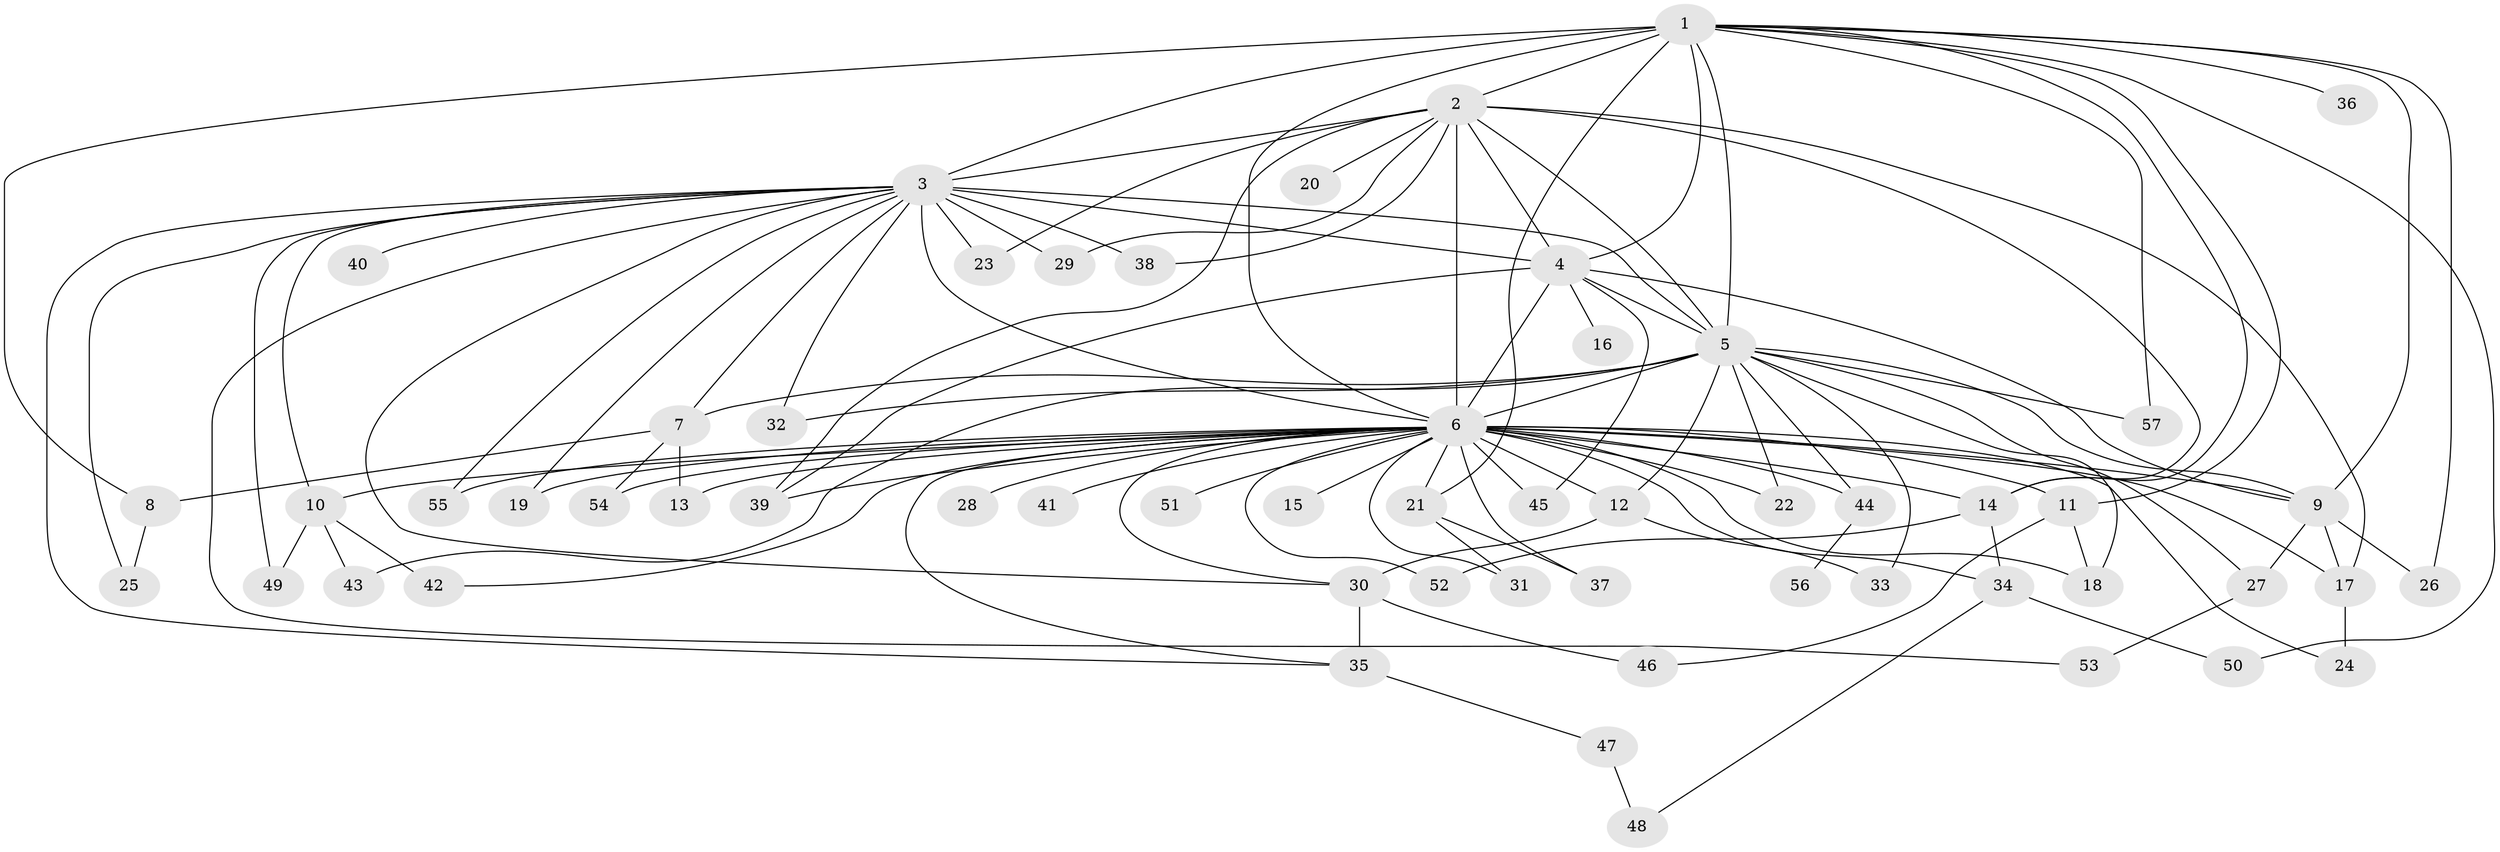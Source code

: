 // original degree distribution, {25: 0.008849557522123894, 22: 0.008849557522123894, 29: 0.008849557522123894, 17: 0.008849557522123894, 19: 0.008849557522123894, 27: 0.008849557522123894, 18: 0.008849557522123894, 10: 0.017699115044247787, 47: 0.008849557522123894, 2: 0.5663716814159292, 5: 0.07964601769911504, 3: 0.1504424778761062, 4: 0.10619469026548672, 6: 0.008849557522123894}
// Generated by graph-tools (version 1.1) at 2025/34/03/09/25 02:34:49]
// undirected, 57 vertices, 115 edges
graph export_dot {
graph [start="1"]
  node [color=gray90,style=filled];
  1;
  2;
  3;
  4;
  5;
  6;
  7;
  8;
  9;
  10;
  11;
  12;
  13;
  14;
  15;
  16;
  17;
  18;
  19;
  20;
  21;
  22;
  23;
  24;
  25;
  26;
  27;
  28;
  29;
  30;
  31;
  32;
  33;
  34;
  35;
  36;
  37;
  38;
  39;
  40;
  41;
  42;
  43;
  44;
  45;
  46;
  47;
  48;
  49;
  50;
  51;
  52;
  53;
  54;
  55;
  56;
  57;
  1 -- 2 [weight=1.0];
  1 -- 3 [weight=1.0];
  1 -- 4 [weight=1.0];
  1 -- 5 [weight=3.0];
  1 -- 6 [weight=7.999999999999999];
  1 -- 8 [weight=1.0];
  1 -- 9 [weight=1.0];
  1 -- 11 [weight=1.0];
  1 -- 14 [weight=1.0];
  1 -- 21 [weight=1.0];
  1 -- 26 [weight=1.0];
  1 -- 36 [weight=1.0];
  1 -- 50 [weight=1.0];
  1 -- 57 [weight=1.0];
  2 -- 3 [weight=1.0];
  2 -- 4 [weight=1.0];
  2 -- 5 [weight=2.0];
  2 -- 6 [weight=8.999999999999998];
  2 -- 14 [weight=1.0];
  2 -- 17 [weight=3.0];
  2 -- 20 [weight=1.0];
  2 -- 23 [weight=1.0];
  2 -- 29 [weight=1.0];
  2 -- 38 [weight=1.0];
  2 -- 39 [weight=1.0];
  3 -- 4 [weight=1.0];
  3 -- 5 [weight=3.0];
  3 -- 6 [weight=7.999999999999999];
  3 -- 7 [weight=1.0];
  3 -- 10 [weight=1.0];
  3 -- 19 [weight=1.0];
  3 -- 23 [weight=1.0];
  3 -- 25 [weight=1.0];
  3 -- 29 [weight=1.0];
  3 -- 30 [weight=1.0];
  3 -- 32 [weight=1.0];
  3 -- 35 [weight=1.0];
  3 -- 38 [weight=1.0];
  3 -- 40 [weight=1.0];
  3 -- 49 [weight=1.0];
  3 -- 53 [weight=1.0];
  3 -- 55 [weight=1.0];
  4 -- 5 [weight=3.0];
  4 -- 6 [weight=5.999999999999999];
  4 -- 9 [weight=1.0];
  4 -- 16 [weight=1.0];
  4 -- 39 [weight=1.0];
  4 -- 45 [weight=1.0];
  5 -- 6 [weight=10.999999999999998];
  5 -- 7 [weight=1.0];
  5 -- 9 [weight=1.0];
  5 -- 12 [weight=1.0];
  5 -- 18 [weight=1.0];
  5 -- 22 [weight=1.0];
  5 -- 27 [weight=1.0];
  5 -- 32 [weight=1.0];
  5 -- 33 [weight=1.0];
  5 -- 43 [weight=1.0];
  5 -- 44 [weight=1.0];
  5 -- 57 [weight=1.0];
  6 -- 9 [weight=1.9999999999999998];
  6 -- 10 [weight=3.9999999999999996];
  6 -- 11 [weight=0.9999999999999999];
  6 -- 12 [weight=0.9999999999999999];
  6 -- 13 [weight=0.9999999999999999];
  6 -- 14 [weight=1.9999999999999998];
  6 -- 15 [weight=1.9999999999999998];
  6 -- 17 [weight=2.9999999999999996];
  6 -- 18 [weight=0.9999999999999999];
  6 -- 19 [weight=0.9999999999999999];
  6 -- 21 [weight=0.9999999999999999];
  6 -- 22 [weight=2.9999999999999996];
  6 -- 24 [weight=0.9999999999999999];
  6 -- 28 [weight=1.9999999999999998];
  6 -- 30 [weight=0.9999999999999999];
  6 -- 31 [weight=0.9999999999999999];
  6 -- 34 [weight=0.9999999999999999];
  6 -- 35 [weight=0.9999999999999999];
  6 -- 37 [weight=0.9999999999999999];
  6 -- 39 [weight=0.9999999999999999];
  6 -- 41 [weight=1.9999999999999998];
  6 -- 42 [weight=0.9999999999999999];
  6 -- 44 [weight=0.9999999999999999];
  6 -- 45 [weight=0.9999999999999999];
  6 -- 51 [weight=1.9999999999999998];
  6 -- 52 [weight=0.9999999999999999];
  6 -- 54 [weight=0.9999999999999999];
  6 -- 55 [weight=0.9999999999999999];
  7 -- 8 [weight=1.0];
  7 -- 13 [weight=1.0];
  7 -- 54 [weight=1.0];
  8 -- 25 [weight=1.0];
  9 -- 17 [weight=1.0];
  9 -- 26 [weight=1.0];
  9 -- 27 [weight=1.0];
  10 -- 42 [weight=1.0];
  10 -- 43 [weight=1.0];
  10 -- 49 [weight=1.0];
  11 -- 18 [weight=1.0];
  11 -- 46 [weight=1.0];
  12 -- 30 [weight=1.0];
  12 -- 33 [weight=1.0];
  14 -- 34 [weight=1.0];
  14 -- 52 [weight=1.0];
  17 -- 24 [weight=1.0];
  21 -- 31 [weight=1.0];
  21 -- 37 [weight=1.0];
  27 -- 53 [weight=1.0];
  30 -- 35 [weight=1.0];
  30 -- 46 [weight=1.0];
  34 -- 48 [weight=1.0];
  34 -- 50 [weight=1.0];
  35 -- 47 [weight=1.0];
  44 -- 56 [weight=1.0];
  47 -- 48 [weight=1.0];
}
